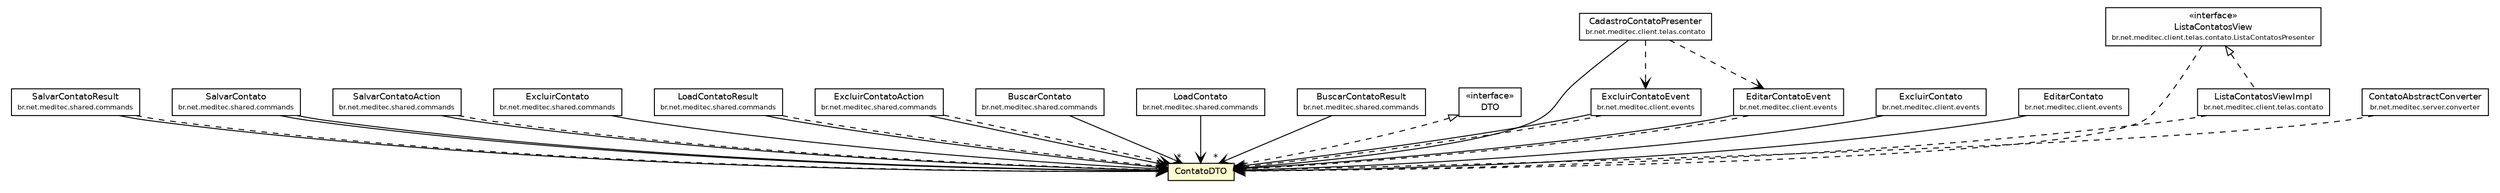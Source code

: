#!/usr/local/bin/dot
#
# Class diagram 
# Generated by UmlGraph version 4.6 (http://www.spinellis.gr/sw/umlgraph)
#

digraph G {
	edge [fontname="Helvetica",fontsize=10,labelfontname="Helvetica",labelfontsize=10];
	node [fontname="Helvetica",fontsize=10,shape=plaintext];
	// br.net.meditec.shared.commands.SalvarContatoResult
	c2138 [label=<<table border="0" cellborder="1" cellspacing="0" cellpadding="2" port="p" href="../commands/SalvarContatoResult.html">
		<tr><td><table border="0" cellspacing="0" cellpadding="1">
			<tr><td> SalvarContatoResult </td></tr>
			<tr><td><font point-size="7.0"> br.net.meditec.shared.commands </font></td></tr>
		</table></td></tr>
		</table>>, fontname="Helvetica", fontcolor="black", fontsize=9.0];
	// br.net.meditec.shared.commands.SalvarContato
	c2139 [label=<<table border="0" cellborder="1" cellspacing="0" cellpadding="2" port="p" href="../commands/SalvarContato.html">
		<tr><td><table border="0" cellspacing="0" cellpadding="1">
			<tr><td> SalvarContato </td></tr>
			<tr><td><font point-size="7.0"> br.net.meditec.shared.commands </font></td></tr>
		</table></td></tr>
		</table>>, fontname="Helvetica", fontcolor="black", fontsize=9.0];
	// br.net.meditec.shared.commands.SalvarContatoAction
	c2141 [label=<<table border="0" cellborder="1" cellspacing="0" cellpadding="2" port="p" href="../commands/SalvarContatoAction.html">
		<tr><td><table border="0" cellspacing="0" cellpadding="1">
			<tr><td> SalvarContatoAction </td></tr>
			<tr><td><font point-size="7.0"> br.net.meditec.shared.commands </font></td></tr>
		</table></td></tr>
		</table>>, fontname="Helvetica", fontcolor="black", fontsize=9.0];
	// br.net.meditec.shared.commands.ExcluirContato
	c2142 [label=<<table border="0" cellborder="1" cellspacing="0" cellpadding="2" port="p" href="../commands/ExcluirContato.html">
		<tr><td><table border="0" cellspacing="0" cellpadding="1">
			<tr><td> ExcluirContato </td></tr>
			<tr><td><font point-size="7.0"> br.net.meditec.shared.commands </font></td></tr>
		</table></td></tr>
		</table>>, fontname="Helvetica", fontcolor="black", fontsize=9.0];
	// br.net.meditec.shared.commands.LoadContatoResult
	c2143 [label=<<table border="0" cellborder="1" cellspacing="0" cellpadding="2" port="p" href="../commands/LoadContatoResult.html">
		<tr><td><table border="0" cellspacing="0" cellpadding="1">
			<tr><td> LoadContatoResult </td></tr>
			<tr><td><font point-size="7.0"> br.net.meditec.shared.commands </font></td></tr>
		</table></td></tr>
		</table>>, fontname="Helvetica", fontcolor="black", fontsize=9.0];
	// br.net.meditec.shared.commands.ExcluirContatoAction
	c2144 [label=<<table border="0" cellborder="1" cellspacing="0" cellpadding="2" port="p" href="../commands/ExcluirContatoAction.html">
		<tr><td><table border="0" cellspacing="0" cellpadding="1">
			<tr><td> ExcluirContatoAction </td></tr>
			<tr><td><font point-size="7.0"> br.net.meditec.shared.commands </font></td></tr>
		</table></td></tr>
		</table>>, fontname="Helvetica", fontcolor="black", fontsize=9.0];
	// br.net.meditec.shared.commands.BuscarContato
	c2145 [label=<<table border="0" cellborder="1" cellspacing="0" cellpadding="2" port="p" href="../commands/BuscarContato.html">
		<tr><td><table border="0" cellspacing="0" cellpadding="1">
			<tr><td> BuscarContato </td></tr>
			<tr><td><font point-size="7.0"> br.net.meditec.shared.commands </font></td></tr>
		</table></td></tr>
		</table>>, fontname="Helvetica", fontcolor="black", fontsize=9.0];
	// br.net.meditec.shared.commands.LoadContato
	c2146 [label=<<table border="0" cellborder="1" cellspacing="0" cellpadding="2" port="p" href="../commands/LoadContato.html">
		<tr><td><table border="0" cellspacing="0" cellpadding="1">
			<tr><td> LoadContato </td></tr>
			<tr><td><font point-size="7.0"> br.net.meditec.shared.commands </font></td></tr>
		</table></td></tr>
		</table>>, fontname="Helvetica", fontcolor="black", fontsize=9.0];
	// br.net.meditec.shared.commands.BuscarContatoResult
	c2147 [label=<<table border="0" cellborder="1" cellspacing="0" cellpadding="2" port="p" href="../commands/BuscarContatoResult.html">
		<tr><td><table border="0" cellspacing="0" cellpadding="1">
			<tr><td> BuscarContatoResult </td></tr>
			<tr><td><font point-size="7.0"> br.net.meditec.shared.commands </font></td></tr>
		</table></td></tr>
		</table>>, fontname="Helvetica", fontcolor="black", fontsize=9.0];
	// br.net.meditec.shared.dto.DTO
	c2149 [label=<<table border="0" cellborder="1" cellspacing="0" cellpadding="2" port="p" href="./DTO.html">
		<tr><td><table border="0" cellspacing="0" cellpadding="1">
			<tr><td> &laquo;interface&raquo; </td></tr>
			<tr><td> DTO </td></tr>
		</table></td></tr>
		</table>>, fontname="Helvetica", fontcolor="black", fontsize=9.0];
	// br.net.meditec.shared.dto.ContatoDTO
	c2150 [label=<<table border="0" cellborder="1" cellspacing="0" cellpadding="2" port="p" bgcolor="lemonChiffon" href="./ContatoDTO.html">
		<tr><td><table border="0" cellspacing="0" cellpadding="1">
			<tr><td> ContatoDTO </td></tr>
		</table></td></tr>
		</table>>, fontname="Helvetica", fontcolor="black", fontsize=9.0];
	// br.net.meditec.client.events.ExcluirContatoEvent
	c2153 [label=<<table border="0" cellborder="1" cellspacing="0" cellpadding="2" port="p" href="../../client/events/ExcluirContatoEvent.html">
		<tr><td><table border="0" cellspacing="0" cellpadding="1">
			<tr><td> ExcluirContatoEvent </td></tr>
			<tr><td><font point-size="7.0"> br.net.meditec.client.events </font></td></tr>
		</table></td></tr>
		</table>>, fontname="Helvetica", fontcolor="black", fontsize=9.0];
	// br.net.meditec.client.events.EditarContatoEvent
	c2159 [label=<<table border="0" cellborder="1" cellspacing="0" cellpadding="2" port="p" href="../../client/events/EditarContatoEvent.html">
		<tr><td><table border="0" cellspacing="0" cellpadding="1">
			<tr><td> EditarContatoEvent </td></tr>
			<tr><td><font point-size="7.0"> br.net.meditec.client.events </font></td></tr>
		</table></td></tr>
		</table>>, fontname="Helvetica", fontcolor="black", fontsize=9.0];
	// br.net.meditec.client.events.ExcluirContato
	c2166 [label=<<table border="0" cellborder="1" cellspacing="0" cellpadding="2" port="p" href="../../client/events/ExcluirContato.html">
		<tr><td><table border="0" cellspacing="0" cellpadding="1">
			<tr><td> ExcluirContato </td></tr>
			<tr><td><font point-size="7.0"> br.net.meditec.client.events </font></td></tr>
		</table></td></tr>
		</table>>, fontname="Helvetica", fontcolor="black", fontsize=9.0];
	// br.net.meditec.client.events.EditarContato
	c2168 [label=<<table border="0" cellborder="1" cellspacing="0" cellpadding="2" port="p" href="../../client/events/EditarContato.html">
		<tr><td><table border="0" cellspacing="0" cellpadding="1">
			<tr><td> EditarContato </td></tr>
			<tr><td><font point-size="7.0"> br.net.meditec.client.events </font></td></tr>
		</table></td></tr>
		</table>>, fontname="Helvetica", fontcolor="black", fontsize=9.0];
	// br.net.meditec.client.telas.contato.CadastroContatoPresenter
	c2174 [label=<<table border="0" cellborder="1" cellspacing="0" cellpadding="2" port="p" href="../../client/telas/contato/CadastroContatoPresenter.html">
		<tr><td><table border="0" cellspacing="0" cellpadding="1">
			<tr><td> CadastroContatoPresenter </td></tr>
			<tr><td><font point-size="7.0"> br.net.meditec.client.telas.contato </font></td></tr>
		</table></td></tr>
		</table>>, fontname="Helvetica", fontcolor="black", fontsize=9.0];
	// br.net.meditec.client.telas.contato.ListaContatosViewImpl
	c2177 [label=<<table border="0" cellborder="1" cellspacing="0" cellpadding="2" port="p" href="../../client/telas/contato/ListaContatosViewImpl.html">
		<tr><td><table border="0" cellspacing="0" cellpadding="1">
			<tr><td> ListaContatosViewImpl </td></tr>
			<tr><td><font point-size="7.0"> br.net.meditec.client.telas.contato </font></td></tr>
		</table></td></tr>
		</table>>, fontname="Helvetica", fontcolor="black", fontsize=9.0];
	// br.net.meditec.client.telas.contato.ListaContatosPresenter.ListaContatosView
	c2180 [label=<<table border="0" cellborder="1" cellspacing="0" cellpadding="2" port="p" href="../../client/telas/contato/ListaContatosPresenter.ListaContatosView.html">
		<tr><td><table border="0" cellspacing="0" cellpadding="1">
			<tr><td> &laquo;interface&raquo; </td></tr>
			<tr><td> ListaContatosView </td></tr>
			<tr><td><font point-size="7.0"> br.net.meditec.client.telas.contato.ListaContatosPresenter </font></td></tr>
		</table></td></tr>
		</table>>, fontname="Helvetica", fontcolor="black", fontsize=9.0];
	// br.net.meditec.server.converter.ContatoAbstractConverter
	c2200 [label=<<table border="0" cellborder="1" cellspacing="0" cellpadding="2" port="p" href="../../server/converter/ContatoAbstractConverter.html">
		<tr><td><table border="0" cellspacing="0" cellpadding="1">
			<tr><td> ContatoAbstractConverter </td></tr>
			<tr><td><font point-size="7.0"> br.net.meditec.server.converter </font></td></tr>
		</table></td></tr>
		</table>>, fontname="Helvetica", fontcolor="black", fontsize=9.0];
	//br.net.meditec.shared.dto.ContatoDTO implements br.net.meditec.shared.dto.DTO
	c2149:p -> c2150:p [dir=back,arrowtail=empty,style=dashed];
	//br.net.meditec.client.telas.contato.ListaContatosViewImpl implements br.net.meditec.client.telas.contato.ListaContatosPresenter.ListaContatosView
	c2180:p -> c2177:p [dir=back,arrowtail=empty,style=dashed];
	// br.net.meditec.shared.commands.SalvarContatoResult NAVASSOC br.net.meditec.shared.dto.ContatoDTO
	c2138:p -> c2150:p [taillabel="", label="", headlabel="", fontname="Helvetica", fontcolor="black", fontsize=10.0, color="black", arrowhead=open];
	// br.net.meditec.shared.commands.SalvarContato NAVASSOC br.net.meditec.shared.dto.ContatoDTO
	c2139:p -> c2150:p [taillabel="", label="", headlabel="", fontname="Helvetica", fontcolor="black", fontsize=10.0, color="black", arrowhead=open];
	// br.net.meditec.shared.commands.SalvarContato NAVASSOC br.net.meditec.shared.dto.ContatoDTO
	c2139:p -> c2150:p [taillabel="", label="", headlabel="", fontname="Helvetica", fontcolor="black", fontsize=10.0, color="black", arrowhead=open];
	// br.net.meditec.shared.commands.SalvarContatoAction NAVASSOC br.net.meditec.shared.dto.ContatoDTO
	c2141:p -> c2150:p [taillabel="", label="", headlabel="", fontname="Helvetica", fontcolor="black", fontsize=10.0, color="black", arrowhead=open];
	// br.net.meditec.shared.commands.ExcluirContato NAVASSOC br.net.meditec.shared.dto.ContatoDTO
	c2142:p -> c2150:p [taillabel="", label="", headlabel="", fontname="Helvetica", fontcolor="black", fontsize=10.0, color="black", arrowhead=open];
	// br.net.meditec.shared.commands.LoadContatoResult NAVASSOC br.net.meditec.shared.dto.ContatoDTO
	c2143:p -> c2150:p [taillabel="", label="", headlabel="", fontname="Helvetica", fontcolor="black", fontsize=10.0, color="black", arrowhead=open];
	// br.net.meditec.shared.commands.ExcluirContatoAction NAVASSOC br.net.meditec.shared.dto.ContatoDTO
	c2144:p -> c2150:p [taillabel="", label="", headlabel="", fontname="Helvetica", fontcolor="black", fontsize=10.0, color="black", arrowhead=open];
	// br.net.meditec.shared.commands.BuscarContato NAVASSOC br.net.meditec.shared.dto.ContatoDTO
	c2145:p -> c2150:p [taillabel="", label="", headlabel="*", fontname="Helvetica", fontcolor="black", fontsize=10.0, color="black", arrowhead=open];
	// br.net.meditec.shared.commands.LoadContato NAVASSOC br.net.meditec.shared.dto.ContatoDTO
	c2146:p -> c2150:p [taillabel="", label="", headlabel="", fontname="Helvetica", fontcolor="black", fontsize=10.0, color="black", arrowhead=open];
	// br.net.meditec.shared.commands.BuscarContatoResult NAVASSOC br.net.meditec.shared.dto.ContatoDTO
	c2147:p -> c2150:p [taillabel="", label="", headlabel="*", fontname="Helvetica", fontcolor="black", fontsize=10.0, color="black", arrowhead=open];
	// br.net.meditec.client.events.ExcluirContatoEvent NAVASSOC br.net.meditec.shared.dto.ContatoDTO
	c2153:p -> c2150:p [taillabel="", label="", headlabel="", fontname="Helvetica", fontcolor="black", fontsize=10.0, color="black", arrowhead=open];
	// br.net.meditec.client.events.EditarContatoEvent NAVASSOC br.net.meditec.shared.dto.ContatoDTO
	c2159:p -> c2150:p [taillabel="", label="", headlabel="", fontname="Helvetica", fontcolor="black", fontsize=10.0, color="black", arrowhead=open];
	// br.net.meditec.client.events.ExcluirContato NAVASSOC br.net.meditec.shared.dto.ContatoDTO
	c2166:p -> c2150:p [taillabel="", label="", headlabel="", fontname="Helvetica", fontcolor="black", fontsize=10.0, color="black", arrowhead=open];
	// br.net.meditec.client.events.EditarContato NAVASSOC br.net.meditec.shared.dto.ContatoDTO
	c2168:p -> c2150:p [taillabel="", label="", headlabel="", fontname="Helvetica", fontcolor="black", fontsize=10.0, color="black", arrowhead=open];
	// br.net.meditec.client.telas.contato.CadastroContatoPresenter NAVASSOC br.net.meditec.shared.dto.ContatoDTO
	c2174:p -> c2150:p [taillabel="", label="", headlabel="", fontname="Helvetica", fontcolor="black", fontsize=10.0, color="black", arrowhead=open];
	// br.net.meditec.shared.commands.SalvarContatoResult DEPEND br.net.meditec.shared.dto.ContatoDTO
	c2138:p -> c2150:p [taillabel="", label="", headlabel="", fontname="Helvetica", fontcolor="black", fontsize=10.0, color="black", arrowhead=open, style=dashed];
	// br.net.meditec.shared.commands.SalvarContatoAction DEPEND br.net.meditec.shared.dto.ContatoDTO
	c2141:p -> c2150:p [taillabel="", label="", headlabel="", fontname="Helvetica", fontcolor="black", fontsize=10.0, color="black", arrowhead=open, style=dashed];
	// br.net.meditec.shared.commands.LoadContatoResult DEPEND br.net.meditec.shared.dto.ContatoDTO
	c2143:p -> c2150:p [taillabel="", label="", headlabel="", fontname="Helvetica", fontcolor="black", fontsize=10.0, color="black", arrowhead=open, style=dashed];
	// br.net.meditec.shared.commands.ExcluirContatoAction DEPEND br.net.meditec.shared.dto.ContatoDTO
	c2144:p -> c2150:p [taillabel="", label="", headlabel="", fontname="Helvetica", fontcolor="black", fontsize=10.0, color="black", arrowhead=open, style=dashed];
	// br.net.meditec.client.events.ExcluirContatoEvent DEPEND br.net.meditec.shared.dto.ContatoDTO
	c2153:p -> c2150:p [taillabel="", label="", headlabel="", fontname="Helvetica", fontcolor="black", fontsize=10.0, color="black", arrowhead=open, style=dashed];
	// br.net.meditec.client.events.EditarContatoEvent DEPEND br.net.meditec.shared.dto.ContatoDTO
	c2159:p -> c2150:p [taillabel="", label="", headlabel="", fontname="Helvetica", fontcolor="black", fontsize=10.0, color="black", arrowhead=open, style=dashed];
	// br.net.meditec.client.telas.contato.CadastroContatoPresenter DEPEND br.net.meditec.client.events.EditarContatoEvent
	c2174:p -> c2159:p [taillabel="", label="", headlabel="", fontname="Helvetica", fontcolor="black", fontsize=10.0, color="black", arrowhead=open, style=dashed];
	// br.net.meditec.client.telas.contato.CadastroContatoPresenter DEPEND br.net.meditec.client.events.ExcluirContatoEvent
	c2174:p -> c2153:p [taillabel="", label="", headlabel="", fontname="Helvetica", fontcolor="black", fontsize=10.0, color="black", arrowhead=open, style=dashed];
	// br.net.meditec.client.telas.contato.ListaContatosViewImpl DEPEND br.net.meditec.shared.dto.ContatoDTO
	c2177:p -> c2150:p [taillabel="", label="", headlabel="", fontname="Helvetica", fontcolor="black", fontsize=10.0, color="black", arrowhead=open, style=dashed];
	// br.net.meditec.client.telas.contato.ListaContatosPresenter.ListaContatosView DEPEND br.net.meditec.shared.dto.ContatoDTO
	c2180:p -> c2150:p [taillabel="", label="", headlabel="", fontname="Helvetica", fontcolor="black", fontsize=10.0, color="black", arrowhead=open, style=dashed];
	// br.net.meditec.server.converter.ContatoAbstractConverter DEPEND br.net.meditec.shared.dto.ContatoDTO
	c2200:p -> c2150:p [taillabel="", label="", headlabel="", fontname="Helvetica", fontcolor="black", fontsize=10.0, color="black", arrowhead=open, style=dashed];
}

